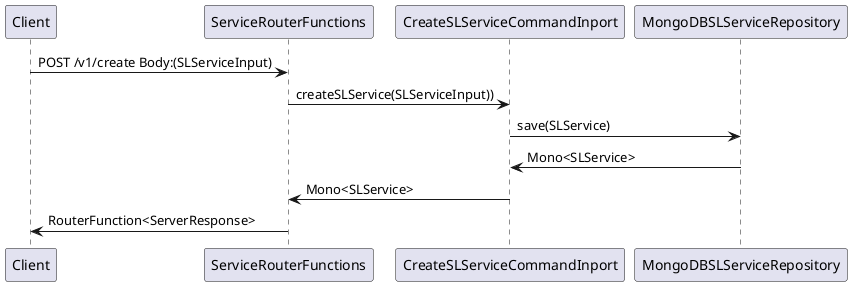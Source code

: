 @startuml
Client-> ServiceRouterFunctions: POST /v1/create Body:(SLServiceInput)
ServiceRouterFunctions -> CreateSLServiceCommandInport: createSLService(SLServiceInput))
CreateSLServiceCommandInport -> MongoDBSLServiceRepository: save(SLService)
MongoDBSLServiceRepository -> CreateSLServiceCommandInport: Mono<SLService>
CreateSLServiceCommandInport -> ServiceRouterFunctions: Mono<SLService>
ServiceRouterFunctions -> Client: RouterFunction<ServerResponse>
@enduml